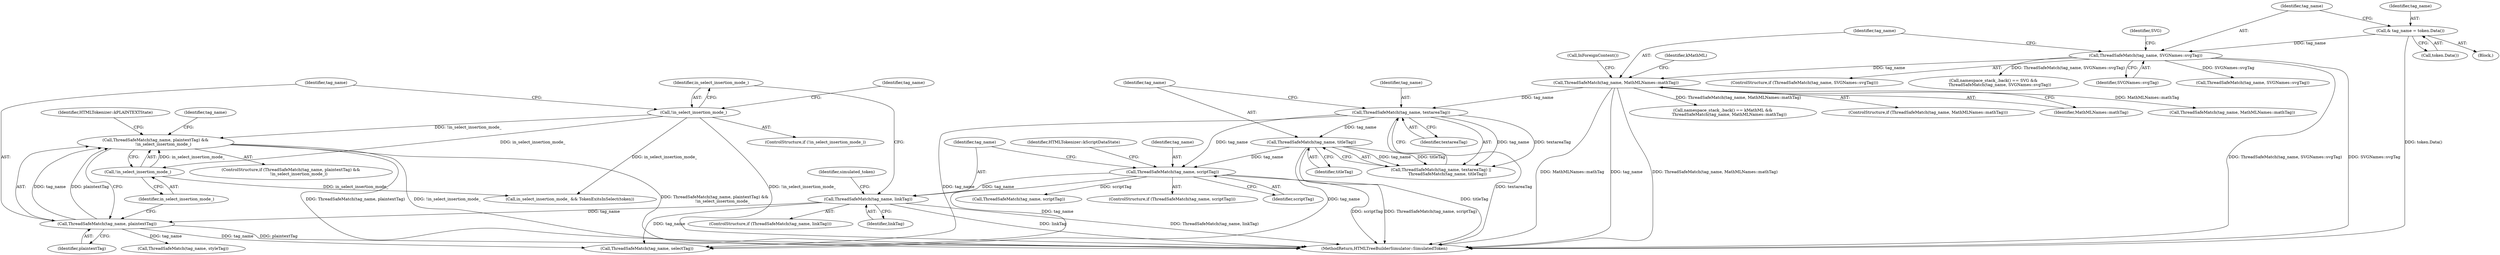 digraph "0_Chrome_133bc5c262b2555af223263452e9875a95db9eb7@API" {
"1000192" [label="(Call,ThreadSafeMatch(tag_name, plaintextTag) &&\n            !in_select_insertion_mode_)"];
"1000193" [label="(Call,ThreadSafeMatch(tag_name, plaintextTag))"];
"1000179" [label="(Call,ThreadSafeMatch(tag_name, linkTag))"];
"1000168" [label="(Call,ThreadSafeMatch(tag_name, scriptTag))"];
"1000157" [label="(Call,ThreadSafeMatch(tag_name, textareaTag))"];
"1000124" [label="(Call,ThreadSafeMatch(tag_name, MathMLNames::mathTag))"];
"1000118" [label="(Call,ThreadSafeMatch(tag_name, SVGNames::svgTag))"];
"1000114" [label="(Call,& tag_name = token.Data())"];
"1000160" [label="(Call,ThreadSafeMatch(tag_name, titleTag))"];
"1000196" [label="(Call,!in_select_insertion_mode_)"];
"1000188" [label="(Call,!in_select_insertion_mode_)"];
"1000157" [label="(Call,ThreadSafeMatch(tag_name, textareaTag))"];
"1000344" [label="(MethodReturn,HTMLTreeBuilderSimulator::SimulatedToken)"];
"1000195" [label="(Identifier,plaintextTag)"];
"1000180" [label="(Identifier,tag_name)"];
"1000162" [label="(Identifier,titleTag)"];
"1000117" [label="(ControlStructure,if (ThreadSafeMatch(tag_name, SVGNames::svgTag)))"];
"1000282" [label="(Call,namespace_stack_.back() == kMathML &&\n          ThreadSafeMatch(tag_name, MathMLNames::mathTag))"];
"1000119" [label="(Identifier,tag_name)"];
"1000200" [label="(Identifier,HTMLTokenizer::kPLAINTEXTState)"];
"1000168" [label="(Call,ThreadSafeMatch(tag_name, scriptTag))"];
"1000156" [label="(Call,ThreadSafeMatch(tag_name, textareaTag) ||\n          ThreadSafeMatch(tag_name, titleTag))"];
"1000115" [label="(Identifier,tag_name)"];
"1000123" [label="(ControlStructure,if (ThreadSafeMatch(tag_name, MathMLNames::mathTag)))"];
"1000173" [label="(Identifier,HTMLTokenizer::kScriptDataState)"];
"1000118" [label="(Call,ThreadSafeMatch(tag_name, SVGNames::svgTag))"];
"1000170" [label="(Identifier,scriptTag)"];
"1000161" [label="(Identifier,tag_name)"];
"1000192" [label="(Call,ThreadSafeMatch(tag_name, plaintextTag) &&\n            !in_select_insertion_mode_)"];
"1000239" [label="(Identifier,tag_name)"];
"1000311" [label="(Call,ThreadSafeMatch(tag_name, scriptTag))"];
"1000160" [label="(Call,ThreadSafeMatch(tag_name, titleTag))"];
"1000169" [label="(Identifier,tag_name)"];
"1000112" [label="(Block,)"];
"1000131" [label="(Call,InForeignContent())"];
"1000274" [label="(Call,namespace_stack_.back() == SVG &&\n          ThreadSafeMatch(tag_name, SVGNames::svgTag))"];
"1000197" [label="(Identifier,in_select_insertion_mode_)"];
"1000184" [label="(Identifier,simulated_token)"];
"1000122" [label="(Identifier,SVG)"];
"1000193" [label="(Call,ThreadSafeMatch(tag_name, plaintextTag))"];
"1000189" [label="(Identifier,in_select_insertion_mode_)"];
"1000128" [label="(Identifier,kMathML)"];
"1000187" [label="(ControlStructure,if (!in_select_insertion_mode_))"];
"1000238" [label="(Call,ThreadSafeMatch(tag_name, selectTag))"];
"1000196" [label="(Call,!in_select_insertion_mode_)"];
"1000126" [label="(Identifier,MathMLNames::mathTag)"];
"1000178" [label="(ControlStructure,if (ThreadSafeMatch(tag_name, linkTag)))"];
"1000125" [label="(Identifier,tag_name)"];
"1000158" [label="(Identifier,tag_name)"];
"1000116" [label="(Call,token.Data())"];
"1000120" [label="(Identifier,SVGNames::svgTag)"];
"1000167" [label="(ControlStructure,if (ThreadSafeMatch(tag_name, scriptTag)))"];
"1000204" [label="(Call,ThreadSafeMatch(tag_name, styleTag))"];
"1000247" [label="(Call,in_select_insertion_mode_ && TokenExitsInSelect(token))"];
"1000191" [label="(ControlStructure,if (ThreadSafeMatch(tag_name, plaintextTag) &&\n            !in_select_insertion_mode_))"];
"1000114" [label="(Call,& tag_name = token.Data())"];
"1000286" [label="(Call,ThreadSafeMatch(tag_name, MathMLNames::mathTag))"];
"1000278" [label="(Call,ThreadSafeMatch(tag_name, SVGNames::svgTag))"];
"1000188" [label="(Call,!in_select_insertion_mode_)"];
"1000159" [label="(Identifier,textareaTag)"];
"1000181" [label="(Identifier,linkTag)"];
"1000194" [label="(Identifier,tag_name)"];
"1000179" [label="(Call,ThreadSafeMatch(tag_name, linkTag))"];
"1000205" [label="(Identifier,tag_name)"];
"1000124" [label="(Call,ThreadSafeMatch(tag_name, MathMLNames::mathTag))"];
"1000192" -> "1000191"  [label="AST: "];
"1000192" -> "1000193"  [label="CFG: "];
"1000192" -> "1000196"  [label="CFG: "];
"1000193" -> "1000192"  [label="AST: "];
"1000196" -> "1000192"  [label="AST: "];
"1000200" -> "1000192"  [label="CFG: "];
"1000205" -> "1000192"  [label="CFG: "];
"1000192" -> "1000344"  [label="DDG: ThreadSafeMatch(tag_name, plaintextTag)"];
"1000192" -> "1000344"  [label="DDG: !in_select_insertion_mode_"];
"1000192" -> "1000344"  [label="DDG: ThreadSafeMatch(tag_name, plaintextTag) &&\n            !in_select_insertion_mode_"];
"1000193" -> "1000192"  [label="DDG: tag_name"];
"1000193" -> "1000192"  [label="DDG: plaintextTag"];
"1000196" -> "1000192"  [label="DDG: in_select_insertion_mode_"];
"1000188" -> "1000192"  [label="DDG: !in_select_insertion_mode_"];
"1000193" -> "1000195"  [label="CFG: "];
"1000194" -> "1000193"  [label="AST: "];
"1000195" -> "1000193"  [label="AST: "];
"1000197" -> "1000193"  [label="CFG: "];
"1000193" -> "1000344"  [label="DDG: plaintextTag"];
"1000179" -> "1000193"  [label="DDG: tag_name"];
"1000193" -> "1000204"  [label="DDG: tag_name"];
"1000193" -> "1000238"  [label="DDG: tag_name"];
"1000179" -> "1000178"  [label="AST: "];
"1000179" -> "1000181"  [label="CFG: "];
"1000180" -> "1000179"  [label="AST: "];
"1000181" -> "1000179"  [label="AST: "];
"1000184" -> "1000179"  [label="CFG: "];
"1000189" -> "1000179"  [label="CFG: "];
"1000179" -> "1000344"  [label="DDG: ThreadSafeMatch(tag_name, linkTag)"];
"1000179" -> "1000344"  [label="DDG: linkTag"];
"1000168" -> "1000179"  [label="DDG: tag_name"];
"1000179" -> "1000238"  [label="DDG: tag_name"];
"1000168" -> "1000167"  [label="AST: "];
"1000168" -> "1000170"  [label="CFG: "];
"1000169" -> "1000168"  [label="AST: "];
"1000170" -> "1000168"  [label="AST: "];
"1000173" -> "1000168"  [label="CFG: "];
"1000180" -> "1000168"  [label="CFG: "];
"1000168" -> "1000344"  [label="DDG: ThreadSafeMatch(tag_name, scriptTag)"];
"1000168" -> "1000344"  [label="DDG: scriptTag"];
"1000157" -> "1000168"  [label="DDG: tag_name"];
"1000160" -> "1000168"  [label="DDG: tag_name"];
"1000168" -> "1000238"  [label="DDG: tag_name"];
"1000168" -> "1000311"  [label="DDG: scriptTag"];
"1000157" -> "1000156"  [label="AST: "];
"1000157" -> "1000159"  [label="CFG: "];
"1000158" -> "1000157"  [label="AST: "];
"1000159" -> "1000157"  [label="AST: "];
"1000161" -> "1000157"  [label="CFG: "];
"1000156" -> "1000157"  [label="CFG: "];
"1000157" -> "1000344"  [label="DDG: textareaTag"];
"1000157" -> "1000156"  [label="DDG: tag_name"];
"1000157" -> "1000156"  [label="DDG: textareaTag"];
"1000124" -> "1000157"  [label="DDG: tag_name"];
"1000157" -> "1000160"  [label="DDG: tag_name"];
"1000157" -> "1000238"  [label="DDG: tag_name"];
"1000124" -> "1000123"  [label="AST: "];
"1000124" -> "1000126"  [label="CFG: "];
"1000125" -> "1000124"  [label="AST: "];
"1000126" -> "1000124"  [label="AST: "];
"1000128" -> "1000124"  [label="CFG: "];
"1000131" -> "1000124"  [label="CFG: "];
"1000124" -> "1000344"  [label="DDG: MathMLNames::mathTag"];
"1000124" -> "1000344"  [label="DDG: tag_name"];
"1000124" -> "1000344"  [label="DDG: ThreadSafeMatch(tag_name, MathMLNames::mathTag)"];
"1000118" -> "1000124"  [label="DDG: tag_name"];
"1000124" -> "1000282"  [label="DDG: ThreadSafeMatch(tag_name, MathMLNames::mathTag)"];
"1000124" -> "1000286"  [label="DDG: MathMLNames::mathTag"];
"1000118" -> "1000117"  [label="AST: "];
"1000118" -> "1000120"  [label="CFG: "];
"1000119" -> "1000118"  [label="AST: "];
"1000120" -> "1000118"  [label="AST: "];
"1000122" -> "1000118"  [label="CFG: "];
"1000125" -> "1000118"  [label="CFG: "];
"1000118" -> "1000344"  [label="DDG: ThreadSafeMatch(tag_name, SVGNames::svgTag)"];
"1000118" -> "1000344"  [label="DDG: SVGNames::svgTag"];
"1000114" -> "1000118"  [label="DDG: tag_name"];
"1000118" -> "1000274"  [label="DDG: ThreadSafeMatch(tag_name, SVGNames::svgTag)"];
"1000118" -> "1000278"  [label="DDG: SVGNames::svgTag"];
"1000114" -> "1000112"  [label="AST: "];
"1000114" -> "1000116"  [label="CFG: "];
"1000115" -> "1000114"  [label="AST: "];
"1000116" -> "1000114"  [label="AST: "];
"1000119" -> "1000114"  [label="CFG: "];
"1000114" -> "1000344"  [label="DDG: token.Data()"];
"1000160" -> "1000156"  [label="AST: "];
"1000160" -> "1000162"  [label="CFG: "];
"1000161" -> "1000160"  [label="AST: "];
"1000162" -> "1000160"  [label="AST: "];
"1000156" -> "1000160"  [label="CFG: "];
"1000160" -> "1000344"  [label="DDG: titleTag"];
"1000160" -> "1000156"  [label="DDG: tag_name"];
"1000160" -> "1000156"  [label="DDG: titleTag"];
"1000160" -> "1000238"  [label="DDG: tag_name"];
"1000196" -> "1000197"  [label="CFG: "];
"1000197" -> "1000196"  [label="AST: "];
"1000188" -> "1000196"  [label="DDG: in_select_insertion_mode_"];
"1000196" -> "1000247"  [label="DDG: in_select_insertion_mode_"];
"1000188" -> "1000187"  [label="AST: "];
"1000188" -> "1000189"  [label="CFG: "];
"1000189" -> "1000188"  [label="AST: "];
"1000194" -> "1000188"  [label="CFG: "];
"1000239" -> "1000188"  [label="CFG: "];
"1000188" -> "1000344"  [label="DDG: !in_select_insertion_mode_"];
"1000188" -> "1000247"  [label="DDG: in_select_insertion_mode_"];
}
